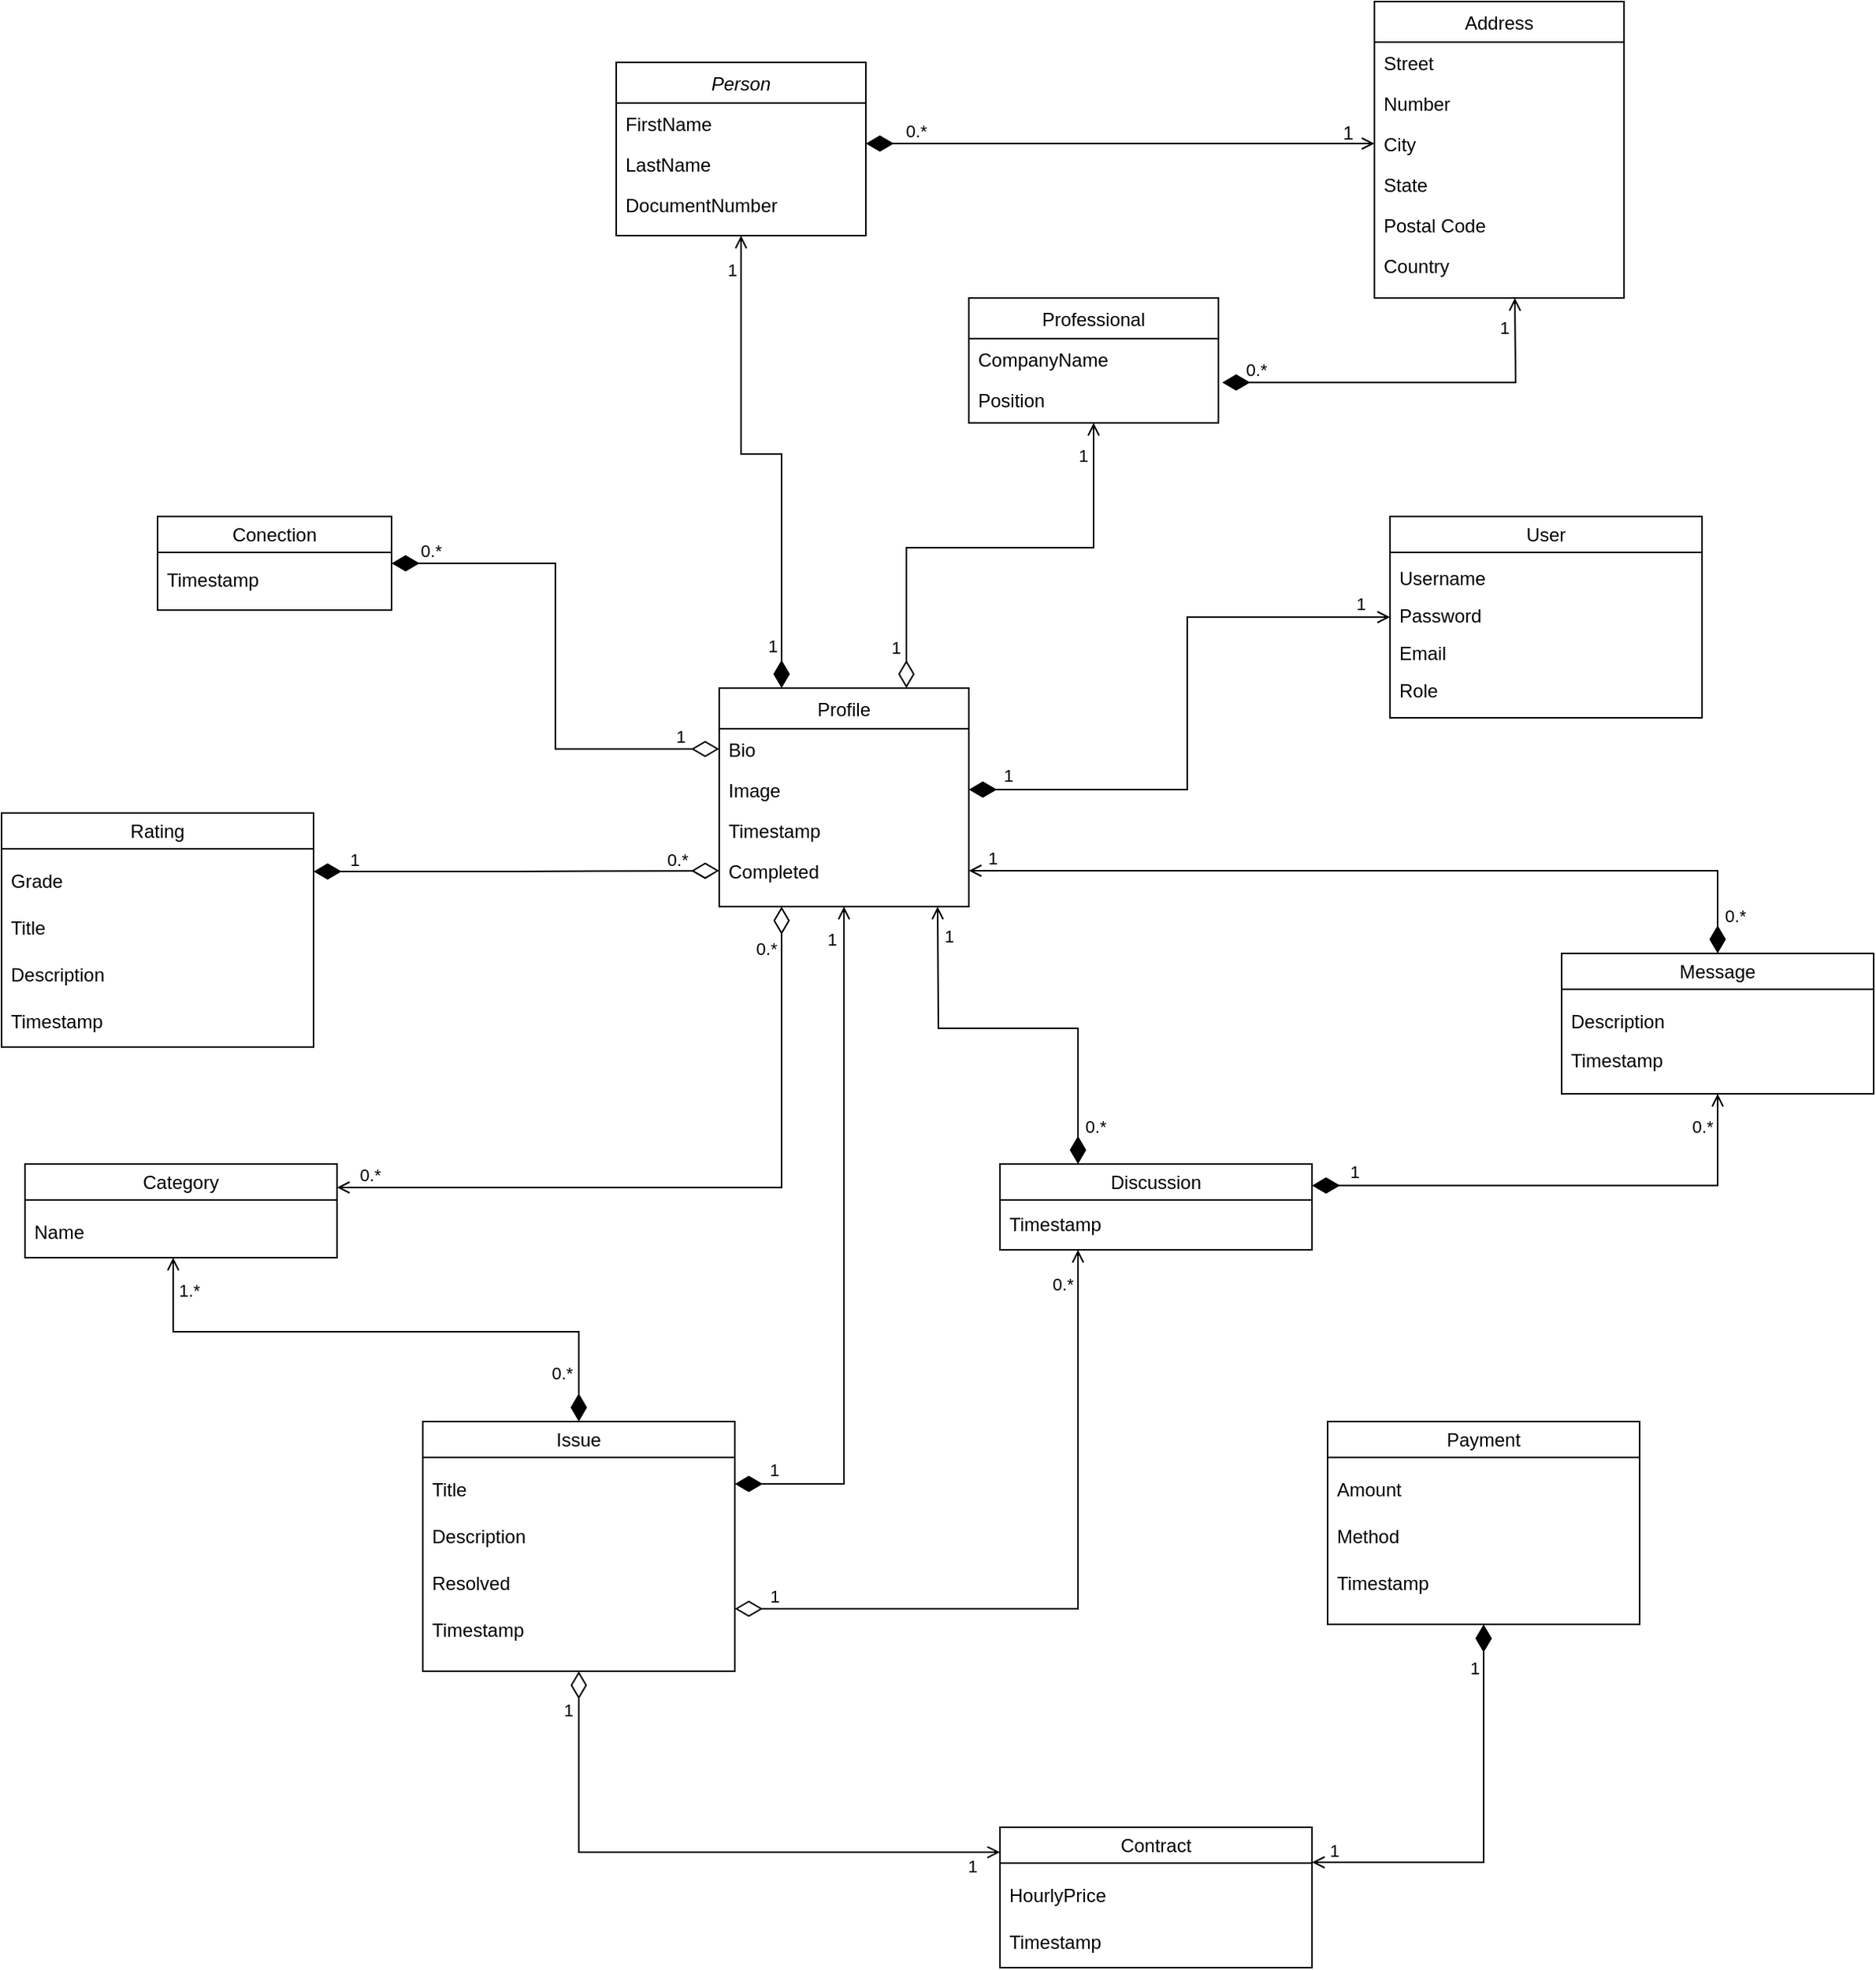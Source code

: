 <mxfile version="21.1.1" type="github">
  <diagram id="C5RBs43oDa-KdzZeNtuy" name="Page-1">
    <mxGraphModel dx="989" dy="549" grid="1" gridSize="10" guides="1" tooltips="1" connect="1" arrows="1" fold="1" page="1" pageScale="1" pageWidth="827" pageHeight="1169" math="0" shadow="0">
      <root>
        <mxCell id="WIyWlLk6GJQsqaUBKTNV-0" />
        <mxCell id="WIyWlLk6GJQsqaUBKTNV-1" parent="WIyWlLk6GJQsqaUBKTNV-0" />
        <mxCell id="6N0Vqdxux5yZ67ZxYpzF-9" style="edgeStyle=orthogonalEdgeStyle;rounded=0;orthogonalLoop=1;jettySize=auto;html=1;exitX=0.5;exitY=1;exitDx=0;exitDy=0;entryX=0.25;entryY=0;entryDx=0;entryDy=0;endArrow=diamondThin;endFill=1;startArrow=open;startFill=0;endSize=15;" edge="1" parent="WIyWlLk6GJQsqaUBKTNV-1" source="zkfFHV4jXpPFQw0GAbJ--0" target="zkfFHV4jXpPFQw0GAbJ--13">
          <mxGeometry relative="1" as="geometry" />
        </mxCell>
        <mxCell id="6N0Vqdxux5yZ67ZxYpzF-10" value="1" style="edgeLabel;html=1;align=center;verticalAlign=middle;resizable=0;points=[];labelBackgroundColor=none;" vertex="1" connectable="0" parent="6N0Vqdxux5yZ67ZxYpzF-9">
          <mxGeometry x="-0.853" y="-1" relative="1" as="geometry">
            <mxPoint x="-5" y="-1" as="offset" />
          </mxGeometry>
        </mxCell>
        <mxCell id="6N0Vqdxux5yZ67ZxYpzF-11" value="1" style="edgeLabel;html=1;align=center;verticalAlign=middle;resizable=0;points=[];fontColor=default;labelBackgroundColor=none;" vertex="1" connectable="0" parent="6N0Vqdxux5yZ67ZxYpzF-9">
          <mxGeometry x="0.786" y="-4" relative="1" as="geometry">
            <mxPoint x="-2" y="7" as="offset" />
          </mxGeometry>
        </mxCell>
        <mxCell id="zkfFHV4jXpPFQw0GAbJ--0" value="Person" style="swimlane;fontStyle=2;align=center;verticalAlign=top;childLayout=stackLayout;horizontal=1;startSize=26;horizontalStack=0;resizeParent=1;resizeLast=0;collapsible=1;marginBottom=0;rounded=0;shadow=0;strokeWidth=1;" parent="WIyWlLk6GJQsqaUBKTNV-1" vertex="1">
          <mxGeometry x="414" y="99" width="160" height="111" as="geometry">
            <mxRectangle x="230" y="140" width="160" height="26" as="alternateBounds" />
          </mxGeometry>
        </mxCell>
        <mxCell id="zkfFHV4jXpPFQw0GAbJ--1" value="FirstName" style="text;align=left;verticalAlign=top;spacingLeft=4;spacingRight=4;overflow=hidden;rotatable=0;points=[[0,0.5],[1,0.5]];portConstraint=eastwest;" parent="zkfFHV4jXpPFQw0GAbJ--0" vertex="1">
          <mxGeometry y="26" width="160" height="26" as="geometry" />
        </mxCell>
        <mxCell id="zkfFHV4jXpPFQw0GAbJ--2" value="LastName" style="text;align=left;verticalAlign=top;spacingLeft=4;spacingRight=4;overflow=hidden;rotatable=0;points=[[0,0.5],[1,0.5]];portConstraint=eastwest;rounded=0;shadow=0;html=0;" parent="zkfFHV4jXpPFQw0GAbJ--0" vertex="1">
          <mxGeometry y="52" width="160" height="26" as="geometry" />
        </mxCell>
        <mxCell id="zkfFHV4jXpPFQw0GAbJ--3" value="DocumentNumber" style="text;align=left;verticalAlign=top;spacingLeft=4;spacingRight=4;overflow=hidden;rotatable=0;points=[[0,0.5],[1,0.5]];portConstraint=eastwest;rounded=0;shadow=0;html=0;" parent="zkfFHV4jXpPFQw0GAbJ--0" vertex="1">
          <mxGeometry y="78" width="160" height="26" as="geometry" />
        </mxCell>
        <mxCell id="zkfFHV4jXpPFQw0GAbJ--6" value="Professional" style="swimlane;fontStyle=0;align=center;verticalAlign=top;childLayout=stackLayout;horizontal=1;startSize=26;horizontalStack=0;resizeParent=1;resizeLast=0;collapsible=1;marginBottom=0;rounded=0;shadow=0;strokeWidth=1;" parent="WIyWlLk6GJQsqaUBKTNV-1" vertex="1">
          <mxGeometry x="640" y="250" width="160" height="80" as="geometry">
            <mxRectangle x="130" y="380" width="160" height="26" as="alternateBounds" />
          </mxGeometry>
        </mxCell>
        <mxCell id="zkfFHV4jXpPFQw0GAbJ--7" value="CompanyName" style="text;align=left;verticalAlign=top;spacingLeft=4;spacingRight=4;overflow=hidden;rotatable=0;points=[[0,0.5],[1,0.5]];portConstraint=eastwest;" parent="zkfFHV4jXpPFQw0GAbJ--6" vertex="1">
          <mxGeometry y="26" width="160" height="26" as="geometry" />
        </mxCell>
        <mxCell id="zkfFHV4jXpPFQw0GAbJ--8" value="Position" style="text;align=left;verticalAlign=top;spacingLeft=4;spacingRight=4;overflow=hidden;rotatable=0;points=[[0,0.5],[1,0.5]];portConstraint=eastwest;rounded=0;shadow=0;html=0;" parent="zkfFHV4jXpPFQw0GAbJ--6" vertex="1">
          <mxGeometry y="52" width="160" height="26" as="geometry" />
        </mxCell>
        <mxCell id="7g3yGdfI0QI9Yz7ISDYs-9" style="edgeStyle=orthogonalEdgeStyle;rounded=0;orthogonalLoop=1;jettySize=auto;html=1;exitX=0.75;exitY=0;exitDx=0;exitDy=0;entryX=0.5;entryY=1;entryDx=0;entryDy=0;endArrow=open;endFill=0;startArrow=diamondThin;startFill=0;startSize=15;" parent="WIyWlLk6GJQsqaUBKTNV-1" source="zkfFHV4jXpPFQw0GAbJ--13" target="zkfFHV4jXpPFQw0GAbJ--6" edge="1">
          <mxGeometry relative="1" as="geometry" />
        </mxCell>
        <mxCell id="7g3yGdfI0QI9Yz7ISDYs-11" value="1" style="edgeLabel;html=1;align=center;verticalAlign=middle;resizable=0;points=[];labelBackgroundColor=none;" parent="7g3yGdfI0QI9Yz7ISDYs-9" vertex="1" connectable="0">
          <mxGeometry x="0.679" y="2" relative="1" as="geometry">
            <mxPoint x="-5" y="-26" as="offset" />
          </mxGeometry>
        </mxCell>
        <mxCell id="7g3yGdfI0QI9Yz7ISDYs-12" value="1" style="edgeLabel;html=1;align=center;verticalAlign=middle;resizable=0;points=[];labelBackgroundColor=none;" parent="7g3yGdfI0QI9Yz7ISDYs-9" vertex="1" connectable="0">
          <mxGeometry x="-0.805" relative="1" as="geometry">
            <mxPoint x="-7" y="2" as="offset" />
          </mxGeometry>
        </mxCell>
        <mxCell id="7g3yGdfI0QI9Yz7ISDYs-86" style="edgeStyle=orthogonalEdgeStyle;rounded=0;orthogonalLoop=1;jettySize=auto;html=1;entryX=1;entryY=0.25;entryDx=0;entryDy=0;endArrow=diamondThin;endFill=1;endSize=15;startArrow=open;startFill=0;exitX=0.5;exitY=1;exitDx=0;exitDy=0;" parent="WIyWlLk6GJQsqaUBKTNV-1" source="zkfFHV4jXpPFQw0GAbJ--13" target="7g3yGdfI0QI9Yz7ISDYs-77" edge="1">
          <mxGeometry relative="1" as="geometry">
            <mxPoint x="520" y="660" as="sourcePoint" />
          </mxGeometry>
        </mxCell>
        <mxCell id="7g3yGdfI0QI9Yz7ISDYs-88" value="1" style="edgeLabel;html=1;align=center;verticalAlign=middle;resizable=0;points=[];labelBackgroundColor=none;" parent="7g3yGdfI0QI9Yz7ISDYs-86" vertex="1" connectable="0">
          <mxGeometry x="0.906" relative="1" as="geometry">
            <mxPoint x="4" y="-9" as="offset" />
          </mxGeometry>
        </mxCell>
        <mxCell id="7g3yGdfI0QI9Yz7ISDYs-89" value="1" style="edgeLabel;html=1;align=center;verticalAlign=middle;resizable=0;points=[];labelBackgroundColor=none;" parent="7g3yGdfI0QI9Yz7ISDYs-86" vertex="1" connectable="0">
          <mxGeometry x="-0.921" y="1" relative="1" as="geometry">
            <mxPoint x="-9" y="3" as="offset" />
          </mxGeometry>
        </mxCell>
        <mxCell id="zkfFHV4jXpPFQw0GAbJ--13" value="Profile" style="swimlane;fontStyle=0;align=center;verticalAlign=top;childLayout=stackLayout;horizontal=1;startSize=26;horizontalStack=0;resizeParent=1;resizeLast=0;collapsible=1;marginBottom=0;rounded=0;shadow=0;strokeWidth=1;" parent="WIyWlLk6GJQsqaUBKTNV-1" vertex="1">
          <mxGeometry x="480" y="500" width="160" height="140" as="geometry">
            <mxRectangle x="340" y="380" width="170" height="26" as="alternateBounds" />
          </mxGeometry>
        </mxCell>
        <mxCell id="zkfFHV4jXpPFQw0GAbJ--14" value="Bio" style="text;align=left;verticalAlign=top;spacingLeft=4;spacingRight=4;overflow=hidden;rotatable=0;points=[[0,0.5],[1,0.5]];portConstraint=eastwest;" parent="zkfFHV4jXpPFQw0GAbJ--13" vertex="1">
          <mxGeometry y="26" width="160" height="26" as="geometry" />
        </mxCell>
        <mxCell id="hLiGdD2Rb5oq6NUueiHd-3" value="Image" style="text;align=left;verticalAlign=top;spacingLeft=4;spacingRight=4;overflow=hidden;rotatable=0;points=[[0,0.5],[1,0.5]];portConstraint=eastwest;" parent="zkfFHV4jXpPFQw0GAbJ--13" vertex="1">
          <mxGeometry y="52" width="160" height="26" as="geometry" />
        </mxCell>
        <mxCell id="hLiGdD2Rb5oq6NUueiHd-4" value="Timestamp" style="text;align=left;verticalAlign=top;spacingLeft=4;spacingRight=4;overflow=hidden;rotatable=0;points=[[0,0.5],[1,0.5]];portConstraint=eastwest;" parent="zkfFHV4jXpPFQw0GAbJ--13" vertex="1">
          <mxGeometry y="78" width="160" height="26" as="geometry" />
        </mxCell>
        <mxCell id="7g3yGdfI0QI9Yz7ISDYs-34" value="Completed" style="text;align=left;verticalAlign=top;spacingLeft=4;spacingRight=4;overflow=hidden;rotatable=0;points=[[0,0.5],[1,0.5]];portConstraint=eastwest;" parent="zkfFHV4jXpPFQw0GAbJ--13" vertex="1">
          <mxGeometry y="104" width="160" height="26" as="geometry" />
        </mxCell>
        <mxCell id="zkfFHV4jXpPFQw0GAbJ--17" value="Address" style="swimlane;fontStyle=0;align=center;verticalAlign=top;childLayout=stackLayout;horizontal=1;startSize=26;horizontalStack=0;resizeParent=1;resizeLast=0;collapsible=1;marginBottom=0;rounded=0;shadow=0;strokeWidth=1;" parent="WIyWlLk6GJQsqaUBKTNV-1" vertex="1">
          <mxGeometry x="900" y="60" width="160" height="190" as="geometry">
            <mxRectangle x="550" y="140" width="160" height="26" as="alternateBounds" />
          </mxGeometry>
        </mxCell>
        <mxCell id="hLiGdD2Rb5oq6NUueiHd-11" value="Street" style="text;align=left;verticalAlign=top;spacingLeft=4;spacingRight=4;overflow=hidden;rotatable=0;points=[[0,0.5],[1,0.5]];portConstraint=eastwest;" parent="zkfFHV4jXpPFQw0GAbJ--17" vertex="1">
          <mxGeometry y="26" width="160" height="26" as="geometry" />
        </mxCell>
        <mxCell id="zkfFHV4jXpPFQw0GAbJ--18" value="Number" style="text;align=left;verticalAlign=top;spacingLeft=4;spacingRight=4;overflow=hidden;rotatable=0;points=[[0,0.5],[1,0.5]];portConstraint=eastwest;" parent="zkfFHV4jXpPFQw0GAbJ--17" vertex="1">
          <mxGeometry y="52" width="160" height="26" as="geometry" />
        </mxCell>
        <mxCell id="zkfFHV4jXpPFQw0GAbJ--19" value="City" style="text;align=left;verticalAlign=top;spacingLeft=4;spacingRight=4;overflow=hidden;rotatable=0;points=[[0,0.5],[1,0.5]];portConstraint=eastwest;rounded=0;shadow=0;html=0;" parent="zkfFHV4jXpPFQw0GAbJ--17" vertex="1">
          <mxGeometry y="78" width="160" height="26" as="geometry" />
        </mxCell>
        <mxCell id="zkfFHV4jXpPFQw0GAbJ--20" value="State" style="text;align=left;verticalAlign=top;spacingLeft=4;spacingRight=4;overflow=hidden;rotatable=0;points=[[0,0.5],[1,0.5]];portConstraint=eastwest;rounded=0;shadow=0;html=0;" parent="zkfFHV4jXpPFQw0GAbJ--17" vertex="1">
          <mxGeometry y="104" width="160" height="26" as="geometry" />
        </mxCell>
        <mxCell id="zkfFHV4jXpPFQw0GAbJ--21" value="Postal Code" style="text;align=left;verticalAlign=top;spacingLeft=4;spacingRight=4;overflow=hidden;rotatable=0;points=[[0,0.5],[1,0.5]];portConstraint=eastwest;rounded=0;shadow=0;html=0;" parent="zkfFHV4jXpPFQw0GAbJ--17" vertex="1">
          <mxGeometry y="130" width="160" height="26" as="geometry" />
        </mxCell>
        <mxCell id="zkfFHV4jXpPFQw0GAbJ--22" value="Country" style="text;align=left;verticalAlign=top;spacingLeft=4;spacingRight=4;overflow=hidden;rotatable=0;points=[[0,0.5],[1,0.5]];portConstraint=eastwest;rounded=0;shadow=0;html=0;" parent="zkfFHV4jXpPFQw0GAbJ--17" vertex="1">
          <mxGeometry y="156" width="160" height="26" as="geometry" />
        </mxCell>
        <mxCell id="zkfFHV4jXpPFQw0GAbJ--26" value="" style="endArrow=open;shadow=0;strokeWidth=1;rounded=0;endFill=1;edgeStyle=elbowEdgeStyle;elbow=vertical;fontFamily=Helvetica;entryX=0;entryY=0.5;entryDx=0;entryDy=0;startArrow=diamondThin;startFill=1;startSize=15;" parent="WIyWlLk6GJQsqaUBKTNV-1" source="zkfFHV4jXpPFQw0GAbJ--0" target="zkfFHV4jXpPFQw0GAbJ--19" edge="1">
          <mxGeometry x="0.5" y="41" relative="1" as="geometry">
            <mxPoint x="460" y="192" as="sourcePoint" />
            <mxPoint x="650" y="135.333" as="targetPoint" />
            <mxPoint x="-40" y="32" as="offset" />
          </mxGeometry>
        </mxCell>
        <mxCell id="zkfFHV4jXpPFQw0GAbJ--28" value="1" style="resizable=0;align=right;verticalAlign=bottom;labelBackgroundColor=none;fontSize=12;" parent="zkfFHV4jXpPFQw0GAbJ--26" connectable="0" vertex="1">
          <mxGeometry x="1" relative="1" as="geometry">
            <mxPoint x="-12" y="2" as="offset" />
          </mxGeometry>
        </mxCell>
        <mxCell id="hLiGdD2Rb5oq6NUueiHd-26" value="0.*" style="edgeLabel;html=1;align=center;verticalAlign=middle;resizable=0;points=[];labelBackgroundColor=none;" parent="zkfFHV4jXpPFQw0GAbJ--26" vertex="1" connectable="0">
          <mxGeometry x="-0.884" y="-1" relative="1" as="geometry">
            <mxPoint x="13" y="-9" as="offset" />
          </mxGeometry>
        </mxCell>
        <mxCell id="7g3yGdfI0QI9Yz7ISDYs-3" style="edgeStyle=orthogonalEdgeStyle;rounded=0;orthogonalLoop=1;jettySize=auto;html=1;endArrow=open;endFill=0;exitX=1.015;exitY=1.082;exitDx=0;exitDy=0;exitPerimeter=0;startArrow=diamondThin;startFill=1;startSize=15;" parent="WIyWlLk6GJQsqaUBKTNV-1" source="zkfFHV4jXpPFQw0GAbJ--7" edge="1">
          <mxGeometry relative="1" as="geometry">
            <mxPoint x="690" y="330" as="sourcePoint" />
            <mxPoint x="990" y="250" as="targetPoint" />
          </mxGeometry>
        </mxCell>
        <mxCell id="7g3yGdfI0QI9Yz7ISDYs-5" value="1" style="edgeLabel;html=1;align=center;verticalAlign=middle;resizable=0;points=[];labelBackgroundColor=none;" parent="7g3yGdfI0QI9Yz7ISDYs-3" vertex="1" connectable="0">
          <mxGeometry x="0.823" y="-2" relative="1" as="geometry">
            <mxPoint x="-9" y="-2" as="offset" />
          </mxGeometry>
        </mxCell>
        <mxCell id="7g3yGdfI0QI9Yz7ISDYs-6" value="0.*" style="edgeLabel;html=1;align=center;verticalAlign=middle;resizable=0;points=[];labelBackgroundColor=none;" parent="7g3yGdfI0QI9Yz7ISDYs-3" vertex="1" connectable="0">
          <mxGeometry x="-0.928" y="-1" relative="1" as="geometry">
            <mxPoint x="13" y="-9" as="offset" />
          </mxGeometry>
        </mxCell>
        <object label="&lt;span style=&quot;font-weight: normal;&quot;&gt;User&lt;/span&gt;" id="7g3yGdfI0QI9Yz7ISDYs-13">
          <mxCell style="swimlane;whiteSpace=wrap;html=1;" parent="WIyWlLk6GJQsqaUBKTNV-1" vertex="1">
            <mxGeometry x="910" y="390" width="200" height="129" as="geometry" />
          </mxCell>
        </object>
        <mxCell id="7g3yGdfI0QI9Yz7ISDYs-16" value="Username" style="text;strokeColor=none;fillColor=none;align=left;verticalAlign=top;rounded=0;spacingLeft=4;spacingRight=4;" parent="7g3yGdfI0QI9Yz7ISDYs-13" vertex="1">
          <mxGeometry y="26" width="200" height="24" as="geometry" />
        </mxCell>
        <mxCell id="7g3yGdfI0QI9Yz7ISDYs-17" value="Password" style="text;strokeColor=none;fillColor=none;align=left;verticalAlign=top;rounded=0;spacingLeft=4;spacingRight=4;" parent="7g3yGdfI0QI9Yz7ISDYs-13" vertex="1">
          <mxGeometry y="50" width="200" height="24" as="geometry" />
        </mxCell>
        <mxCell id="7g3yGdfI0QI9Yz7ISDYs-18" value="Email" style="text;strokeColor=none;fillColor=none;align=left;verticalAlign=top;rounded=0;spacingLeft=4;spacingRight=4;" parent="7g3yGdfI0QI9Yz7ISDYs-13" vertex="1">
          <mxGeometry y="74" width="200" height="24" as="geometry" />
        </mxCell>
        <mxCell id="7g3yGdfI0QI9Yz7ISDYs-19" value="Role" style="text;strokeColor=none;fillColor=none;align=left;verticalAlign=top;rounded=0;spacingLeft=4;spacingRight=4;" parent="7g3yGdfI0QI9Yz7ISDYs-13" vertex="1">
          <mxGeometry y="98" width="200" height="24" as="geometry" />
        </mxCell>
        <mxCell id="7g3yGdfI0QI9Yz7ISDYs-23" style="edgeStyle=orthogonalEdgeStyle;rounded=0;orthogonalLoop=1;jettySize=auto;html=1;entryX=0;entryY=0.5;entryDx=0;entryDy=0;endArrow=open;endFill=0;exitX=1;exitY=0.5;exitDx=0;exitDy=0;startArrow=diamondThin;startFill=1;startSize=15;" parent="WIyWlLk6GJQsqaUBKTNV-1" source="hLiGdD2Rb5oq6NUueiHd-3" target="7g3yGdfI0QI9Yz7ISDYs-13" edge="1">
          <mxGeometry relative="1" as="geometry">
            <mxPoint x="680" y="515" as="sourcePoint" />
          </mxGeometry>
        </mxCell>
        <mxCell id="7g3yGdfI0QI9Yz7ISDYs-25" value="1" style="edgeLabel;html=1;align=center;verticalAlign=middle;resizable=0;points=[];labelBackgroundColor=none;" parent="7g3yGdfI0QI9Yz7ISDYs-23" vertex="1" connectable="0">
          <mxGeometry x="-0.785" y="2" relative="1" as="geometry">
            <mxPoint x="-16" y="-7" as="offset" />
          </mxGeometry>
        </mxCell>
        <mxCell id="7g3yGdfI0QI9Yz7ISDYs-26" value="1" style="edgeLabel;html=1;align=center;verticalAlign=middle;resizable=0;points=[];labelBackgroundColor=none;" parent="7g3yGdfI0QI9Yz7ISDYs-23" vertex="1" connectable="0">
          <mxGeometry x="0.835" y="1" relative="1" as="geometry">
            <mxPoint x="12" y="-8" as="offset" />
          </mxGeometry>
        </mxCell>
        <mxCell id="7g3yGdfI0QI9Yz7ISDYs-57" style="edgeStyle=orthogonalEdgeStyle;rounded=0;orthogonalLoop=1;jettySize=auto;html=1;entryX=0;entryY=0.5;entryDx=0;entryDy=0;endArrow=diamondThin;endFill=0;endSize=15;startArrow=diamondThin;startFill=1;startSize=15;exitX=1;exitY=0.5;exitDx=0;exitDy=0;" parent="WIyWlLk6GJQsqaUBKTNV-1" source="7g3yGdfI0QI9Yz7ISDYs-31" target="zkfFHV4jXpPFQw0GAbJ--14" edge="1">
          <mxGeometry relative="1" as="geometry">
            <mxPoint x="240" y="539" as="sourcePoint" />
          </mxGeometry>
        </mxCell>
        <mxCell id="7g3yGdfI0QI9Yz7ISDYs-64" value="1" style="edgeLabel;html=1;align=center;verticalAlign=middle;resizable=0;points=[];labelBackgroundColor=none;" parent="7g3yGdfI0QI9Yz7ISDYs-57" vertex="1" connectable="0">
          <mxGeometry x="0.819" y="1" relative="1" as="geometry">
            <mxPoint x="5" y="-7" as="offset" />
          </mxGeometry>
        </mxCell>
        <mxCell id="7g3yGdfI0QI9Yz7ISDYs-65" value="0.*" style="edgeLabel;html=1;align=center;verticalAlign=middle;resizable=0;points=[];labelBackgroundColor=none;" parent="7g3yGdfI0QI9Yz7ISDYs-57" vertex="1" connectable="0">
          <mxGeometry x="-0.703" y="3" relative="1" as="geometry">
            <mxPoint x="-24" y="-5" as="offset" />
          </mxGeometry>
        </mxCell>
        <mxCell id="7g3yGdfI0QI9Yz7ISDYs-31" value="&lt;span style=&quot;font-weight: normal;&quot;&gt;Conection&lt;/span&gt;" style="swimlane;whiteSpace=wrap;html=1;shadow=0;glass=0;" parent="WIyWlLk6GJQsqaUBKTNV-1" vertex="1">
          <mxGeometry x="120" y="390" width="150" height="60" as="geometry" />
        </mxCell>
        <mxCell id="7g3yGdfI0QI9Yz7ISDYs-33" value="Timestamp" style="text;html=1;strokeColor=none;fillColor=none;align=left;verticalAlign=middle;whiteSpace=wrap;rounded=0;spacingLeft=4;spacingRight=4;" parent="7g3yGdfI0QI9Yz7ISDYs-31" vertex="1">
          <mxGeometry y="26" width="140" height="30" as="geometry" />
        </mxCell>
        <mxCell id="7g3yGdfI0QI9Yz7ISDYs-69" style="edgeStyle=orthogonalEdgeStyle;rounded=0;orthogonalLoop=1;jettySize=auto;html=1;exitX=1;exitY=0.25;exitDx=0;exitDy=0;entryX=0;entryY=0.5;entryDx=0;entryDy=0;endArrow=diamondThin;endFill=0;endSize=15;startArrow=diamondThin;startFill=1;startSize=15;" parent="WIyWlLk6GJQsqaUBKTNV-1" source="7g3yGdfI0QI9Yz7ISDYs-58" target="7g3yGdfI0QI9Yz7ISDYs-34" edge="1">
          <mxGeometry relative="1" as="geometry" />
        </mxCell>
        <mxCell id="7g3yGdfI0QI9Yz7ISDYs-75" value="1" style="edgeLabel;html=1;align=center;verticalAlign=middle;resizable=0;points=[];labelBackgroundColor=none;" parent="7g3yGdfI0QI9Yz7ISDYs-69" vertex="1" connectable="0">
          <mxGeometry x="-0.783" y="-3" relative="1" as="geometry">
            <mxPoint x="-3" y="-11" as="offset" />
          </mxGeometry>
        </mxCell>
        <mxCell id="7g3yGdfI0QI9Yz7ISDYs-76" value="0.*" style="edgeLabel;html=1;align=center;verticalAlign=middle;resizable=0;points=[];labelBackgroundColor=none;" parent="7g3yGdfI0QI9Yz7ISDYs-69" vertex="1" connectable="0">
          <mxGeometry x="0.783" y="1" relative="1" as="geometry">
            <mxPoint x="1" y="-6" as="offset" />
          </mxGeometry>
        </mxCell>
        <mxCell id="7g3yGdfI0QI9Yz7ISDYs-58" value="&lt;span style=&quot;font-weight: normal;&quot;&gt;Rating&lt;/span&gt;" style="swimlane;whiteSpace=wrap;html=1;" parent="WIyWlLk6GJQsqaUBKTNV-1" vertex="1">
          <mxGeometry x="20" y="580" width="200" height="150" as="geometry" />
        </mxCell>
        <mxCell id="7g3yGdfI0QI9Yz7ISDYs-59" value="Grade" style="text;html=1;strokeColor=none;fillColor=none;align=left;verticalAlign=top;whiteSpace=wrap;rounded=0;spacingLeft=4;spacingRight=4;" parent="7g3yGdfI0QI9Yz7ISDYs-58" vertex="1">
          <mxGeometry y="30" width="190" height="30" as="geometry" />
        </mxCell>
        <mxCell id="7g3yGdfI0QI9Yz7ISDYs-60" value="Title" style="text;html=1;strokeColor=none;fillColor=none;align=left;verticalAlign=top;whiteSpace=wrap;rounded=0;spacingLeft=4;spacingRight=4;" parent="7g3yGdfI0QI9Yz7ISDYs-58" vertex="1">
          <mxGeometry y="60" width="190" height="30" as="geometry" />
        </mxCell>
        <mxCell id="7g3yGdfI0QI9Yz7ISDYs-61" value="Description" style="text;html=1;strokeColor=none;fillColor=none;align=left;verticalAlign=top;whiteSpace=wrap;rounded=0;spacingLeft=4;spacingRight=4;" parent="7g3yGdfI0QI9Yz7ISDYs-58" vertex="1">
          <mxGeometry y="90" width="190" height="30" as="geometry" />
        </mxCell>
        <mxCell id="7g3yGdfI0QI9Yz7ISDYs-62" value="Timestamp" style="text;html=1;strokeColor=none;fillColor=none;align=left;verticalAlign=top;whiteSpace=wrap;rounded=0;spacingLeft=4;spacingRight=4;" parent="7g3yGdfI0QI9Yz7ISDYs-58" vertex="1">
          <mxGeometry y="120" width="190" height="30" as="geometry" />
        </mxCell>
        <mxCell id="7g3yGdfI0QI9Yz7ISDYs-115" style="edgeStyle=orthogonalEdgeStyle;rounded=0;orthogonalLoop=1;jettySize=auto;html=1;exitX=0.5;exitY=1;exitDx=0;exitDy=0;entryX=0;entryY=0.178;entryDx=0;entryDy=0;entryPerimeter=0;endArrow=open;endFill=0;startArrow=diamondThin;startFill=0;startSize=15;" parent="WIyWlLk6GJQsqaUBKTNV-1" source="7g3yGdfI0QI9Yz7ISDYs-77" target="7g3yGdfI0QI9Yz7ISDYs-112" edge="1">
          <mxGeometry relative="1" as="geometry" />
        </mxCell>
        <mxCell id="7g3yGdfI0QI9Yz7ISDYs-119" value="1" style="edgeLabel;html=1;align=center;verticalAlign=middle;resizable=0;points=[];labelBackgroundColor=none;" parent="7g3yGdfI0QI9Yz7ISDYs-115" vertex="1" connectable="0">
          <mxGeometry x="0.82" y="-2" relative="1" as="geometry">
            <mxPoint x="16" y="7" as="offset" />
          </mxGeometry>
        </mxCell>
        <mxCell id="7g3yGdfI0QI9Yz7ISDYs-120" value="1" style="edgeLabel;html=1;align=center;verticalAlign=middle;resizable=0;points=[];labelBackgroundColor=none;" parent="7g3yGdfI0QI9Yz7ISDYs-115" vertex="1" connectable="0">
          <mxGeometry x="-0.907" y="1" relative="1" as="geometry">
            <mxPoint x="-8" y="7" as="offset" />
          </mxGeometry>
        </mxCell>
        <mxCell id="7g3yGdfI0QI9Yz7ISDYs-121" style="edgeStyle=orthogonalEdgeStyle;rounded=0;orthogonalLoop=1;jettySize=auto;html=1;exitX=1;exitY=0.75;exitDx=0;exitDy=0;entryX=0.25;entryY=1;entryDx=0;entryDy=0;endArrow=open;endFill=0;startArrow=diamondThin;startFill=0;startSize=15;" parent="WIyWlLk6GJQsqaUBKTNV-1" source="7g3yGdfI0QI9Yz7ISDYs-77" target="7g3yGdfI0QI9Yz7ISDYs-92" edge="1">
          <mxGeometry relative="1" as="geometry" />
        </mxCell>
        <mxCell id="7g3yGdfI0QI9Yz7ISDYs-122" value="0.*" style="edgeLabel;html=1;align=center;verticalAlign=middle;resizable=0;points=[];labelBackgroundColor=none;" parent="7g3yGdfI0QI9Yz7ISDYs-121" vertex="1" connectable="0">
          <mxGeometry x="0.917" y="-1" relative="1" as="geometry">
            <mxPoint x="-11" y="3" as="offset" />
          </mxGeometry>
        </mxCell>
        <mxCell id="7g3yGdfI0QI9Yz7ISDYs-123" value="1" style="edgeLabel;align=center;verticalAlign=middle;resizable=0;points=[];labelBackgroundColor=none;" parent="7g3yGdfI0QI9Yz7ISDYs-121" vertex="1" connectable="0">
          <mxGeometry x="-0.852" y="-1" relative="1" as="geometry">
            <mxPoint x="-8" y="-10" as="offset" />
          </mxGeometry>
        </mxCell>
        <mxCell id="7g3yGdfI0QI9Yz7ISDYs-77" value="&lt;span style=&quot;font-weight: normal;&quot;&gt;Issue&lt;/span&gt;" style="swimlane;whiteSpace=wrap;html=1;" parent="WIyWlLk6GJQsqaUBKTNV-1" vertex="1">
          <mxGeometry x="290" y="970" width="200" height="160" as="geometry" />
        </mxCell>
        <mxCell id="7g3yGdfI0QI9Yz7ISDYs-78" value="Title" style="text;html=1;strokeColor=none;fillColor=none;align=left;verticalAlign=top;whiteSpace=wrap;rounded=0;spacingLeft=4;spacingRight=4;" parent="7g3yGdfI0QI9Yz7ISDYs-77" vertex="1">
          <mxGeometry y="30" width="190" height="30" as="geometry" />
        </mxCell>
        <mxCell id="7g3yGdfI0QI9Yz7ISDYs-79" value="Description" style="text;html=1;strokeColor=none;fillColor=none;align=left;verticalAlign=top;whiteSpace=wrap;rounded=0;spacingLeft=4;spacingRight=4;" parent="7g3yGdfI0QI9Yz7ISDYs-77" vertex="1">
          <mxGeometry y="60" width="190" height="30" as="geometry" />
        </mxCell>
        <mxCell id="7g3yGdfI0QI9Yz7ISDYs-80" value="Resolved" style="text;html=1;strokeColor=none;fillColor=none;align=left;verticalAlign=top;whiteSpace=wrap;rounded=0;spacingLeft=4;spacingRight=4;" parent="7g3yGdfI0QI9Yz7ISDYs-77" vertex="1">
          <mxGeometry y="90" width="190" height="30" as="geometry" />
        </mxCell>
        <mxCell id="7g3yGdfI0QI9Yz7ISDYs-82" value="Timestamp" style="text;html=1;strokeColor=none;fillColor=none;align=left;verticalAlign=top;whiteSpace=wrap;rounded=0;spacingLeft=4;spacingRight=4;" parent="7g3yGdfI0QI9Yz7ISDYs-77" vertex="1">
          <mxGeometry y="120" width="190" height="30" as="geometry" />
        </mxCell>
        <mxCell id="7g3yGdfI0QI9Yz7ISDYs-94" style="edgeStyle=orthogonalEdgeStyle;rounded=0;orthogonalLoop=1;jettySize=auto;html=1;exitX=0.25;exitY=0;exitDx=0;exitDy=0;endArrow=open;endFill=0;startArrow=diamondThin;startFill=1;startSize=15;" parent="WIyWlLk6GJQsqaUBKTNV-1" source="7g3yGdfI0QI9Yz7ISDYs-90" edge="1">
          <mxGeometry relative="1" as="geometry">
            <mxPoint x="620" y="640" as="targetPoint" />
          </mxGeometry>
        </mxCell>
        <mxCell id="7g3yGdfI0QI9Yz7ISDYs-95" value="1" style="edgeLabel;html=1;align=center;verticalAlign=middle;resizable=0;points=[];labelBackgroundColor=none;" parent="7g3yGdfI0QI9Yz7ISDYs-94" vertex="1" connectable="0">
          <mxGeometry x="0.849" y="1" relative="1" as="geometry">
            <mxPoint x="8" as="offset" />
          </mxGeometry>
        </mxCell>
        <mxCell id="7g3yGdfI0QI9Yz7ISDYs-96" value="0.*" style="edgeLabel;html=1;align=center;verticalAlign=middle;resizable=0;points=[];labelBackgroundColor=none;" parent="7g3yGdfI0QI9Yz7ISDYs-94" vertex="1" connectable="0">
          <mxGeometry x="-0.758" y="1" relative="1" as="geometry">
            <mxPoint x="12" y="7" as="offset" />
          </mxGeometry>
        </mxCell>
        <mxCell id="7g3yGdfI0QI9Yz7ISDYs-90" value="&lt;span style=&quot;font-weight: normal;&quot;&gt;Discussion&lt;/span&gt;" style="swimlane;whiteSpace=wrap;html=1;" parent="WIyWlLk6GJQsqaUBKTNV-1" vertex="1">
          <mxGeometry x="660" y="805" width="200" height="55" as="geometry" />
        </mxCell>
        <mxCell id="7g3yGdfI0QI9Yz7ISDYs-92" value="Timestamp" style="text;html=1;strokeColor=none;fillColor=none;align=left;verticalAlign=top;whiteSpace=wrap;rounded=0;spacingLeft=4;spacingRight=4;" parent="7g3yGdfI0QI9Yz7ISDYs-90" vertex="1">
          <mxGeometry y="25" width="200" height="30" as="geometry" />
        </mxCell>
        <mxCell id="7g3yGdfI0QI9Yz7ISDYs-104" style="edgeStyle=orthogonalEdgeStyle;rounded=0;orthogonalLoop=1;jettySize=auto;html=1;exitX=1;exitY=0.25;exitDx=0;exitDy=0;entryX=0.25;entryY=1;entryDx=0;entryDy=0;labelBackgroundColor=default;endArrow=diamondThin;endFill=0;endSize=15;startArrow=open;startFill=0;" parent="WIyWlLk6GJQsqaUBKTNV-1" source="7g3yGdfI0QI9Yz7ISDYs-102" target="zkfFHV4jXpPFQw0GAbJ--13" edge="1">
          <mxGeometry relative="1" as="geometry" />
        </mxCell>
        <mxCell id="7g3yGdfI0QI9Yz7ISDYs-105" value="0.*" style="edgeLabel;html=1;align=center;verticalAlign=middle;resizable=0;points=[];labelBackgroundColor=none;" parent="7g3yGdfI0QI9Yz7ISDYs-104" vertex="1" connectable="0">
          <mxGeometry x="0.817" y="-2" relative="1" as="geometry">
            <mxPoint x="-12" y="-16" as="offset" />
          </mxGeometry>
        </mxCell>
        <mxCell id="7g3yGdfI0QI9Yz7ISDYs-106" value="0.*" style="edgeLabel;html=1;align=center;verticalAlign=middle;resizable=0;points=[];labelBackgroundColor=none;" parent="7g3yGdfI0QI9Yz7ISDYs-104" vertex="1" connectable="0">
          <mxGeometry x="-0.871" y="-2" relative="1" as="geometry">
            <mxPoint x="-9" y="-10" as="offset" />
          </mxGeometry>
        </mxCell>
        <mxCell id="7g3yGdfI0QI9Yz7ISDYs-102" value="&lt;span style=&quot;font-weight: normal;&quot;&gt;Category&lt;/span&gt;" style="swimlane;whiteSpace=wrap;html=1;" parent="WIyWlLk6GJQsqaUBKTNV-1" vertex="1">
          <mxGeometry x="35" y="805" width="200" height="60" as="geometry" />
        </mxCell>
        <mxCell id="7g3yGdfI0QI9Yz7ISDYs-103" value="Name" style="text;html=1;strokeColor=none;fillColor=none;align=left;verticalAlign=top;whiteSpace=wrap;rounded=0;spacingLeft=4;spacingRight=4;" parent="7g3yGdfI0QI9Yz7ISDYs-102" vertex="1">
          <mxGeometry y="30" width="190" height="30" as="geometry" />
        </mxCell>
        <mxCell id="7g3yGdfI0QI9Yz7ISDYs-108" style="edgeStyle=orthogonalEdgeStyle;rounded=0;orthogonalLoop=1;jettySize=auto;html=1;exitX=0.5;exitY=1;exitDx=0;exitDy=0;entryX=0.5;entryY=0;entryDx=0;entryDy=0;endArrow=diamondThin;endFill=1;endSize=15;startArrow=open;startFill=0;" parent="WIyWlLk6GJQsqaUBKTNV-1" source="7g3yGdfI0QI9Yz7ISDYs-103" target="7g3yGdfI0QI9Yz7ISDYs-77" edge="1">
          <mxGeometry relative="1" as="geometry" />
        </mxCell>
        <mxCell id="7g3yGdfI0QI9Yz7ISDYs-109" value="1.*" style="edgeLabel;html=1;align=center;verticalAlign=middle;resizable=0;points=[];labelBackgroundColor=none;" parent="7g3yGdfI0QI9Yz7ISDYs-108" vertex="1" connectable="0">
          <mxGeometry x="-0.238" y="-1" relative="1" as="geometry">
            <mxPoint x="-82" y="-28" as="offset" />
          </mxGeometry>
        </mxCell>
        <mxCell id="7g3yGdfI0QI9Yz7ISDYs-110" value="0.*" style="edgeLabel;html=1;align=center;verticalAlign=middle;resizable=0;points=[];labelBackgroundColor=none;" parent="7g3yGdfI0QI9Yz7ISDYs-108" vertex="1" connectable="0">
          <mxGeometry x="0.276" relative="1" as="geometry">
            <mxPoint x="63" y="26" as="offset" />
          </mxGeometry>
        </mxCell>
        <mxCell id="7g3yGdfI0QI9Yz7ISDYs-112" value="&lt;span style=&quot;font-weight: normal;&quot;&gt;Contract&lt;/span&gt;" style="swimlane;whiteSpace=wrap;html=1;startSize=23;" parent="WIyWlLk6GJQsqaUBKTNV-1" vertex="1">
          <mxGeometry x="660" y="1230" width="200" height="90" as="geometry" />
        </mxCell>
        <mxCell id="7g3yGdfI0QI9Yz7ISDYs-114" value="Timestamp" style="text;html=1;strokeColor=none;fillColor=none;align=left;verticalAlign=top;whiteSpace=wrap;rounded=0;spacingLeft=4;spacingRight=4;" parent="7g3yGdfI0QI9Yz7ISDYs-112" vertex="1">
          <mxGeometry y="60" width="200" height="30" as="geometry" />
        </mxCell>
        <mxCell id="7g3yGdfI0QI9Yz7ISDYs-91" value="HourlyPrice" style="text;html=1;strokeColor=none;fillColor=none;align=left;verticalAlign=top;whiteSpace=wrap;rounded=0;spacingLeft=4;spacingRight=4;" parent="7g3yGdfI0QI9Yz7ISDYs-112" vertex="1">
          <mxGeometry y="30" width="200" height="30" as="geometry" />
        </mxCell>
        <mxCell id="6N0Vqdxux5yZ67ZxYpzF-3" style="edgeStyle=orthogonalEdgeStyle;rounded=0;orthogonalLoop=1;jettySize=auto;html=1;exitX=0.5;exitY=0;exitDx=0;exitDy=0;entryX=1;entryY=0.5;entryDx=0;entryDy=0;endArrow=open;endFill=0;startArrow=diamondThin;startFill=1;startSize=15;" edge="1" parent="WIyWlLk6GJQsqaUBKTNV-1" source="6N0Vqdxux5yZ67ZxYpzF-0" target="7g3yGdfI0QI9Yz7ISDYs-34">
          <mxGeometry relative="1" as="geometry" />
        </mxCell>
        <mxCell id="6N0Vqdxux5yZ67ZxYpzF-4" value="1" style="edgeLabel;html=1;align=center;verticalAlign=middle;resizable=0;points=[];labelBackgroundColor=none;" vertex="1" connectable="0" parent="6N0Vqdxux5yZ67ZxYpzF-3">
          <mxGeometry x="0.917" y="1" relative="1" as="geometry">
            <mxPoint x="-7" y="-9" as="offset" />
          </mxGeometry>
        </mxCell>
        <mxCell id="6N0Vqdxux5yZ67ZxYpzF-5" value="0.*" style="edgeLabel;html=1;align=center;verticalAlign=middle;resizable=0;points=[];labelBackgroundColor=none;" vertex="1" connectable="0" parent="6N0Vqdxux5yZ67ZxYpzF-3">
          <mxGeometry x="-0.874" y="-2" relative="1" as="geometry">
            <mxPoint x="9" y="9" as="offset" />
          </mxGeometry>
        </mxCell>
        <mxCell id="6N0Vqdxux5yZ67ZxYpzF-6" style="edgeStyle=orthogonalEdgeStyle;rounded=0;orthogonalLoop=1;jettySize=auto;html=1;exitX=0.5;exitY=1;exitDx=0;exitDy=0;entryX=1;entryY=0.25;entryDx=0;entryDy=0;endArrow=diamondThin;endFill=1;endSize=15;startArrow=open;startFill=0;" edge="1" parent="WIyWlLk6GJQsqaUBKTNV-1" source="6N0Vqdxux5yZ67ZxYpzF-0" target="7g3yGdfI0QI9Yz7ISDYs-90">
          <mxGeometry relative="1" as="geometry" />
        </mxCell>
        <mxCell id="6N0Vqdxux5yZ67ZxYpzF-7" value="1" style="edgeLabel;html=1;align=center;verticalAlign=middle;resizable=0;points=[];" vertex="1" connectable="0" parent="6N0Vqdxux5yZ67ZxYpzF-6">
          <mxGeometry x="0.849" y="1" relative="1" as="geometry">
            <mxPoint x="2" y="-10" as="offset" />
          </mxGeometry>
        </mxCell>
        <mxCell id="6N0Vqdxux5yZ67ZxYpzF-8" value="0.*" style="edgeLabel;html=1;align=center;verticalAlign=middle;resizable=0;points=[];labelBackgroundColor=none;" vertex="1" connectable="0" parent="6N0Vqdxux5yZ67ZxYpzF-6">
          <mxGeometry x="-0.699" y="3" relative="1" as="geometry">
            <mxPoint x="-13" y="-27" as="offset" />
          </mxGeometry>
        </mxCell>
        <mxCell id="6N0Vqdxux5yZ67ZxYpzF-0" value="&lt;span style=&quot;font-weight: normal;&quot;&gt;Message&lt;/span&gt;" style="swimlane;whiteSpace=wrap;html=1;" vertex="1" parent="WIyWlLk6GJQsqaUBKTNV-1">
          <mxGeometry x="1020" y="670" width="200" height="90" as="geometry" />
        </mxCell>
        <mxCell id="6N0Vqdxux5yZ67ZxYpzF-1" value="Description" style="text;html=1;strokeColor=none;fillColor=none;align=left;verticalAlign=top;whiteSpace=wrap;rounded=0;spacingLeft=4;spacingRight=4;" vertex="1" parent="6N0Vqdxux5yZ67ZxYpzF-0">
          <mxGeometry y="30" width="200" height="30" as="geometry" />
        </mxCell>
        <mxCell id="6N0Vqdxux5yZ67ZxYpzF-2" value="Timestamp" style="text;html=1;strokeColor=none;fillColor=none;align=left;verticalAlign=top;whiteSpace=wrap;rounded=0;spacingLeft=4;spacingRight=4;" vertex="1" parent="6N0Vqdxux5yZ67ZxYpzF-0">
          <mxGeometry y="55" width="200" height="30" as="geometry" />
        </mxCell>
        <mxCell id="6N0Vqdxux5yZ67ZxYpzF-16" style="edgeStyle=orthogonalEdgeStyle;rounded=0;orthogonalLoop=1;jettySize=auto;html=1;exitX=0.5;exitY=1;exitDx=0;exitDy=0;entryX=1;entryY=0.25;entryDx=0;entryDy=0;endArrow=open;endFill=0;startArrow=diamondThin;startFill=1;startSize=15;" edge="1" parent="WIyWlLk6GJQsqaUBKTNV-1" source="6N0Vqdxux5yZ67ZxYpzF-12" target="7g3yGdfI0QI9Yz7ISDYs-112">
          <mxGeometry relative="1" as="geometry" />
        </mxCell>
        <mxCell id="6N0Vqdxux5yZ67ZxYpzF-17" value="1" style="edgeLabel;html=1;align=center;verticalAlign=middle;resizable=0;points=[];labelBackgroundColor=none;" vertex="1" connectable="0" parent="6N0Vqdxux5yZ67ZxYpzF-16">
          <mxGeometry x="0.846" y="2" relative="1" as="geometry">
            <mxPoint x="-6" y="-10" as="offset" />
          </mxGeometry>
        </mxCell>
        <mxCell id="6N0Vqdxux5yZ67ZxYpzF-18" value="1" style="edgeLabel;html=1;align=center;verticalAlign=middle;resizable=0;points=[];labelBackgroundColor=default;" vertex="1" connectable="0" parent="6N0Vqdxux5yZ67ZxYpzF-16">
          <mxGeometry x="-0.821" y="-3" relative="1" as="geometry">
            <mxPoint x="-3" y="4" as="offset" />
          </mxGeometry>
        </mxCell>
        <mxCell id="6N0Vqdxux5yZ67ZxYpzF-12" value="&lt;span style=&quot;font-weight: normal;&quot;&gt;Payment&lt;/span&gt;" style="swimlane;whiteSpace=wrap;html=1;" vertex="1" parent="WIyWlLk6GJQsqaUBKTNV-1">
          <mxGeometry x="870" y="970" width="200" height="130" as="geometry" />
        </mxCell>
        <mxCell id="6N0Vqdxux5yZ67ZxYpzF-13" value="Amount" style="text;html=1;strokeColor=none;fillColor=none;align=left;verticalAlign=top;whiteSpace=wrap;rounded=0;spacingLeft=4;spacingRight=4;" vertex="1" parent="6N0Vqdxux5yZ67ZxYpzF-12">
          <mxGeometry y="30" width="200" height="30" as="geometry" />
        </mxCell>
        <mxCell id="6N0Vqdxux5yZ67ZxYpzF-14" value="Method" style="text;html=1;strokeColor=none;fillColor=none;align=left;verticalAlign=top;whiteSpace=wrap;rounded=0;spacingLeft=4;spacingRight=4;" vertex="1" parent="6N0Vqdxux5yZ67ZxYpzF-12">
          <mxGeometry y="60" width="200" height="30" as="geometry" />
        </mxCell>
        <mxCell id="6N0Vqdxux5yZ67ZxYpzF-15" value="Timestamp" style="text;html=1;strokeColor=none;fillColor=none;align=left;verticalAlign=top;whiteSpace=wrap;rounded=0;spacingLeft=4;spacingRight=4;" vertex="1" parent="6N0Vqdxux5yZ67ZxYpzF-12">
          <mxGeometry y="90" width="200" height="30" as="geometry" />
        </mxCell>
      </root>
    </mxGraphModel>
  </diagram>
</mxfile>
